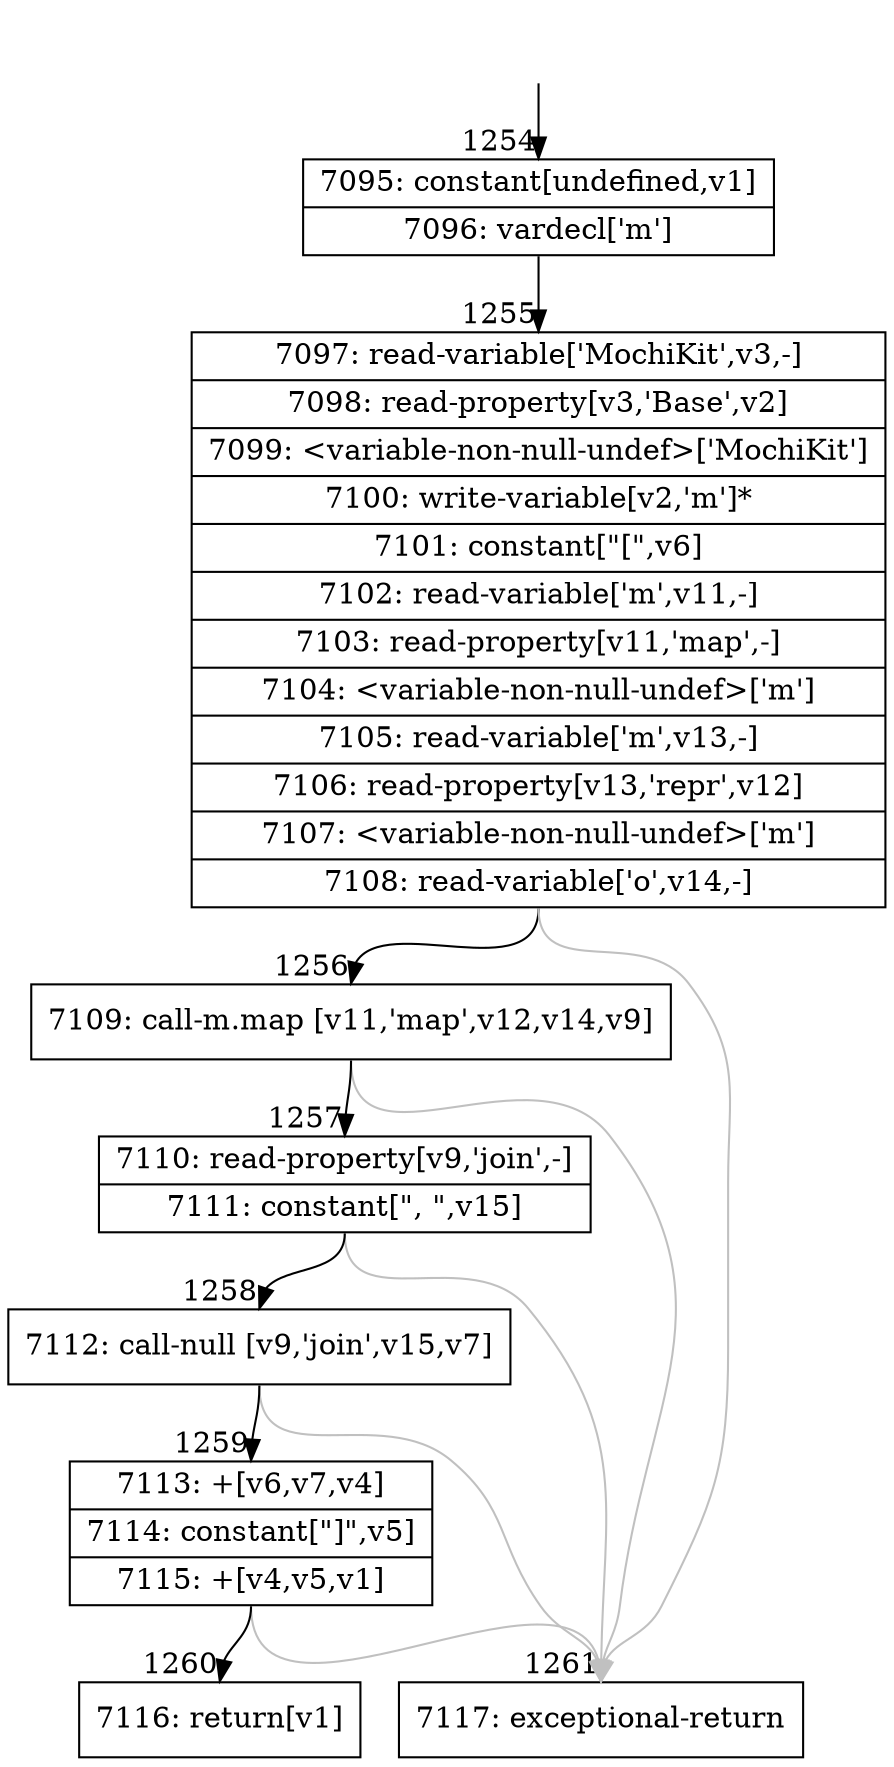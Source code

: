 digraph {
rankdir="TD"
BB_entry87[shape=none,label=""];
BB_entry87 -> BB1254 [tailport=s, headport=n, headlabel="    1254"]
BB1254 [shape=record label="{7095: constant[undefined,v1]|7096: vardecl['m']}" ] 
BB1254 -> BB1255 [tailport=s, headport=n, headlabel="      1255"]
BB1255 [shape=record label="{7097: read-variable['MochiKit',v3,-]|7098: read-property[v3,'Base',v2]|7099: \<variable-non-null-undef\>['MochiKit']|7100: write-variable[v2,'m']*|7101: constant[\"[\",v6]|7102: read-variable['m',v11,-]|7103: read-property[v11,'map',-]|7104: \<variable-non-null-undef\>['m']|7105: read-variable['m',v13,-]|7106: read-property[v13,'repr',v12]|7107: \<variable-non-null-undef\>['m']|7108: read-variable['o',v14,-]}" ] 
BB1255 -> BB1256 [tailport=s, headport=n, headlabel="      1256"]
BB1255 -> BB1261 [tailport=s, headport=n, color=gray, headlabel="      1261"]
BB1256 [shape=record label="{7109: call-m.map [v11,'map',v12,v14,v9]}" ] 
BB1256 -> BB1257 [tailport=s, headport=n, headlabel="      1257"]
BB1256 -> BB1261 [tailport=s, headport=n, color=gray]
BB1257 [shape=record label="{7110: read-property[v9,'join',-]|7111: constant[\", \",v15]}" ] 
BB1257 -> BB1258 [tailport=s, headport=n, headlabel="      1258"]
BB1257 -> BB1261 [tailport=s, headport=n, color=gray]
BB1258 [shape=record label="{7112: call-null [v9,'join',v15,v7]}" ] 
BB1258 -> BB1259 [tailport=s, headport=n, headlabel="      1259"]
BB1258 -> BB1261 [tailport=s, headport=n, color=gray]
BB1259 [shape=record label="{7113: +[v6,v7,v4]|7114: constant[\"]\",v5]|7115: +[v4,v5,v1]}" ] 
BB1259 -> BB1260 [tailport=s, headport=n, headlabel="      1260"]
BB1259 -> BB1261 [tailport=s, headport=n, color=gray]
BB1260 [shape=record label="{7116: return[v1]}" ] 
BB1261 [shape=record label="{7117: exceptional-return}" ] 
//#$~ 652
}
